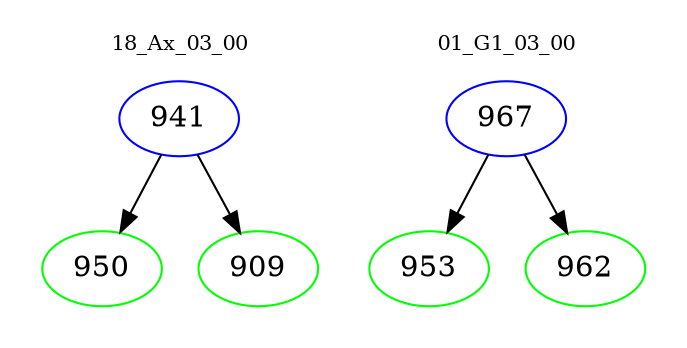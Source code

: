 digraph{
subgraph cluster_0 {
color = white
label = "18_Ax_03_00";
fontsize=10;
T0_941 [label="941", color="blue"]
T0_941 -> T0_950 [color="black"]
T0_950 [label="950", color="green"]
T0_941 -> T0_909 [color="black"]
T0_909 [label="909", color="green"]
}
subgraph cluster_1 {
color = white
label = "01_G1_03_00";
fontsize=10;
T1_967 [label="967", color="blue"]
T1_967 -> T1_953 [color="black"]
T1_953 [label="953", color="green"]
T1_967 -> T1_962 [color="black"]
T1_962 [label="962", color="green"]
}
}
